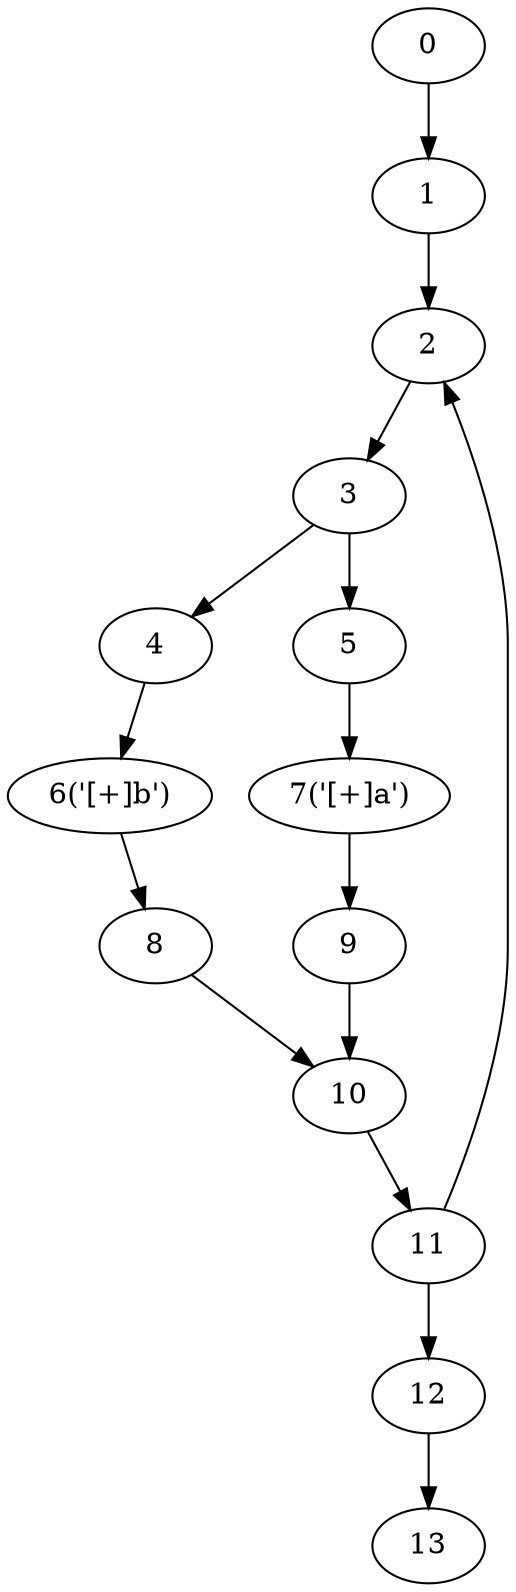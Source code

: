 digraph g {
	0 ;
	1 ;
	2 ;
	3 ;
	4 ;
	5 ;
	6 [label="6('[+]b')"];
	7 [label="7('[+]a')"];
	8 ;
	9 ;
	10 ;
	11 ;
	12 ;
	13 ;
	0->1;
	1->2;
	11->2;
	2->3;
	3->4;
	3->5;
	4->6;
	5->7;
	6->8;
	7->9;
	8->10;
	9->10;
	10->11;
	11->12;
	12->13;
}
